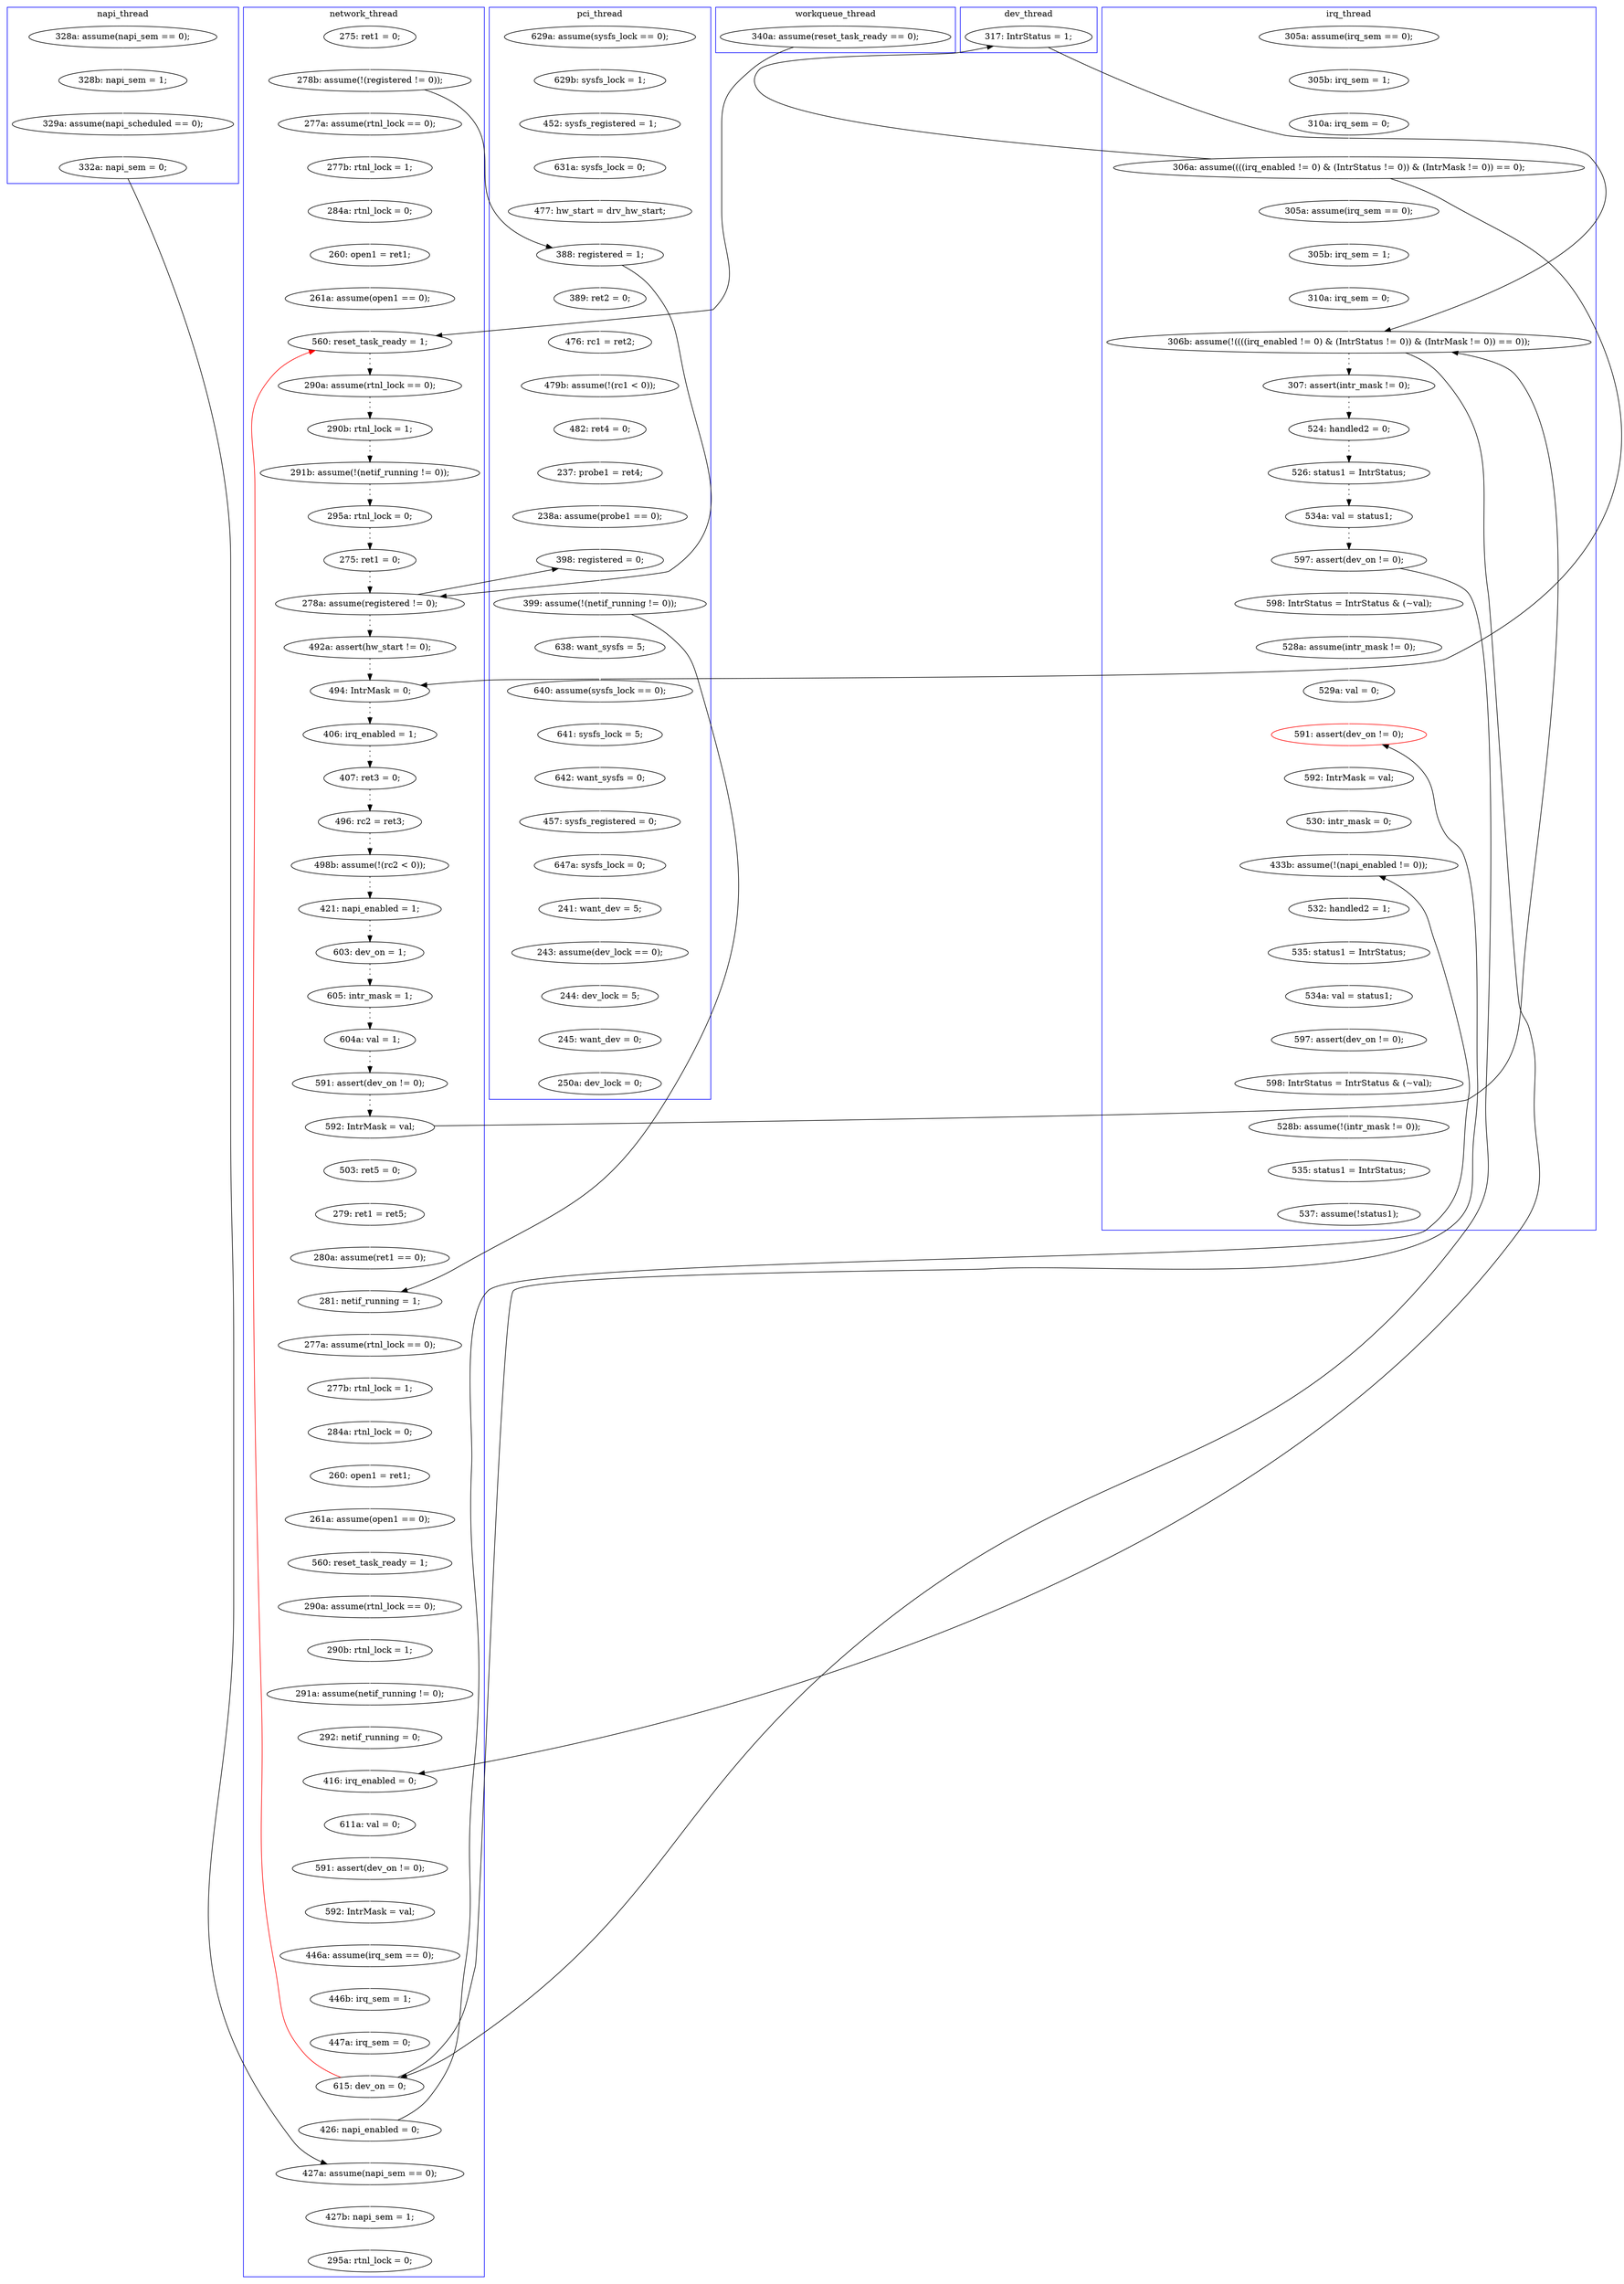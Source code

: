 digraph Counterexample {
	287 -> 293 [color = white, style = solid]
	99 -> 100 [color = white, style = solid]
	132 -> 133 [color = black, style = dotted]
	44 -> 73 [color = black, style = solid, constraint = false]
	191 -> 196 [color = white, style = solid]
	155 -> 157 [color = white, style = solid]
	213 -> 214 [color = white, style = solid]
	33 -> 99 [color = black, style = solid, constraint = false]
	68 -> 70 [color = white, style = solid]
	216 -> 217 [color = white, style = solid]
	127 -> 132 [color = black, style = dotted]
	44 -> 174 [color = white, style = solid]
	197 -> 198 [color = white, style = solid]
	80 -> 81 [color = white, style = solid]
	285 -> 287 [color = white, style = solid]
	73 -> 180 [color = black, style = solid, constraint = false]
	170 -> 171 [color = white, style = solid]
	98 -> 113 [color = black, style = dotted]
	160 -> 191 [color = white, style = solid]
	100 -> 104 [color = white, style = solid]
	133 -> 134 [color = black, style = dotted]
	220 -> 221 [color = white, style = solid]
	186 -> 187 [color = black, style = dotted]
	164 -> 191 [color = black, style = solid, constraint = false]
	278 -> 280 [color = white, style = solid]
	146 -> 148 [color = black, style = dotted]
	79 -> 80 [color = white, style = solid]
	259 -> 268 [color = white, style = solid]
	31 -> 33 [color = white, style = solid]
	245 -> 91 [color = red, style = solid, constraint = false]
	172 -> 192 [color = white, style = solid]
	221 -> 223 [color = white, style = solid]
	81 -> 84 [color = white, style = solid]
	180 -> 229 [color = black, style = solid, constraint = false]
	58 -> 61 [color = white, style = solid]
	44 -> 127 [color = black, style = solid, constraint = false]
	245 -> 249 [color = white, style = solid]
	169 -> 170 [color = white, style = solid]
	121 -> 126 [color = black, style = dotted]
	229 -> 233 [color = white, style = solid]
	119 -> 121 [color = black, style = dotted]
	198 -> 200 [color = white, style = solid]
	70 -> 99 [color = white, style = solid]
	203 -> 207 [color = white, style = solid]
	254 -> 255 [color = white, style = solid]
	113 -> 119 [color = black, style = dotted]
	107 -> 108 [color = white, style = solid]
	268 -> 271 [color = white, style = solid]
	249 -> 250 [color = white, style = solid]
	87 -> 91 [color = white, style = solid]
	281 -> 283 [color = white, style = solid]
	245 -> 259 [color = black, style = solid, constraint = false]
	57 -> 58 [color = white, style = solid]
	237 -> 241 [color = white, style = solid]
	199 -> 254 [color = white, style = solid]
	149 -> 180 [color = black, style = solid, constraint = false]
	181 -> 186 [color = black, style = dotted]
	39 -> 40 [color = white, style = solid]
	112 -> 163 [color = white, style = solid]
	174 -> 175 [color = white, style = solid]
	242 -> 243 [color = white, style = solid]
	163 -> 164 [color = white, style = solid]
	215 -> 216 [color = white, style = solid]
	108 -> 109 [color = white, style = solid]
	137 -> 140 [color = black, style = dotted]
	66 -> 68 [color = white, style = solid]
	33 -> 79 [color = white, style = solid]
	235 -> 237 [color = white, style = solid]
	40 -> 41 [color = white, style = solid]
	126 -> 127 [color = black, style = dotted]
	61 -> 101 [color = white, style = solid]
	293 -> 295 [color = white, style = solid]
	175 -> 176 [color = white, style = solid]
	96 -> 98 [color = black, style = dotted]
	77 -> 91 [color = black, style = solid, constraint = false]
	95 -> 96 [color = black, style = dotted]
	121 -> 163 [color = black, style = solid, constraint = false]
	62 -> 63 [color = white, style = solid]
	249 -> 278 [color = black, style = solid, constraint = false]
	41 -> 44 [color = white, style = solid]
	255 -> 259 [color = white, style = solid]
	233 -> 235 [color = white, style = solid]
	280 -> 281 [color = white, style = solid]
	271 -> 278 [color = white, style = solid]
	194 -> 213 [color = white, style = solid]
	109 -> 112 [color = white, style = solid]
	192 -> 194 [color = white, style = solid]
	180 -> 181 [color = black, style = dotted]
	250 -> 251 [color = white, style = solid]
	149 -> 155 [color = white, style = solid]
	223 -> 224 [color = white, style = solid]
	251 -> 258 [color = white, style = solid]
	224 -> 229 [color = white, style = solid]
	189 -> 195 [color = black, style = dotted]
	144 -> 145 [color = black, style = dotted]
	243 -> 245 [color = white, style = solid]
	134 -> 137 [color = black, style = dotted]
	101 -> 250 [color = black, style = solid, constraint = false]
	84 -> 87 [color = white, style = solid]
	99 -> 121 [color = black, style = solid, constraint = false]
	283 -> 285 [color = white, style = solid]
	196 -> 197 [color = white, style = solid]
	171 -> 172 [color = white, style = solid]
	157 -> 160 [color = white, style = solid]
	140 -> 144 [color = black, style = dotted]
	104 -> 107 [color = white, style = solid]
	207 -> 220 [color = white, style = solid]
	241 -> 242 [color = white, style = solid]
	195 -> 245 [color = black, style = solid, constraint = false]
	164 -> 169 [color = white, style = solid]
	91 -> 95 [color = black, style = dotted]
	176 -> 180 [color = white, style = solid]
	200 -> 203 [color = white, style = solid]
	214 -> 215 [color = white, style = solid]
	295 -> 296 [color = white, style = solid]
	195 -> 199 [color = white, style = solid]
	63 -> 66 [color = white, style = solid]
	148 -> 149 [color = black, style = dotted]
	187 -> 189 [color = black, style = dotted]
	145 -> 146 [color = black, style = dotted]
	subgraph cluster5 {
		label = workqueue_thread
		color = blue
		77  [label = "340a: assume(reset_task_ready == 0);"]
	}
	subgraph cluster7 {
		label = dev_thread
		color = blue
		73  [label = "317: IntrStatus = 1;"]
	}
	subgraph cluster4 {
		label = napi_thread
		color = blue
		101  [label = "332a: napi_sem = 0;"]
		57  [label = "328a: assume(napi_sem == 0);"]
		58  [label = "328b: napi_sem = 1;"]
		61  [label = "329a: assume(napi_scheduled == 0);"]
	}
	subgraph cluster3 {
		label = irq_thread
		color = blue
		255  [label = "529a: val = 0;"]
		175  [label = "305b: irq_sem = 1;"]
		199  [label = "598: IntrStatus = IntrStatus & (~val);"]
		187  [label = "526: status1 = IntrStatus;"]
		176  [label = "310a: irq_sem = 0;"]
		295  [label = "535: status1 = IntrStatus;"]
		41  [label = "310a: irq_sem = 0;"]
		281  [label = "535: status1 = IntrStatus;"]
		40  [label = "305b: irq_sem = 1;"]
		186  [label = "524: handled2 = 0;"]
		271  [label = "530: intr_mask = 0;"]
		254  [label = "528a: assume(intr_mask != 0);"]
		44  [label = "306a: assume((((irq_enabled != 0) & (IntrStatus != 0)) & (IntrMask != 0)) == 0);"]
		174  [label = "305a: assume(irq_sem == 0);"]
		285  [label = "597: assert(dev_on != 0);"]
		189  [label = "534a: val = status1;"]
		259  [label = "591: assert(dev_on != 0);", color = red]
		293  [label = "528b: assume(!(intr_mask != 0));"]
		278  [label = "433b: assume(!(napi_enabled != 0));"]
		280  [label = "532: handled2 = 1;"]
		283  [label = "534a: val = status1;"]
		195  [label = "597: assert(dev_on != 0);"]
		296  [label = "537: assume(!status1);"]
		268  [label = "592: IntrMask = val;"]
		287  [label = "598: IntrStatus = IntrStatus & (~val);"]
		39  [label = "305a: assume(irq_sem == 0);"]
		181  [label = "307: assert(intr_mask != 0);"]
		180  [label = "306b: assume(!((((irq_enabled != 0) & (IntrStatus != 0)) & (IntrMask != 0)) == 0));"]
	}
	subgraph cluster2 {
		label = network_thread
		color = blue
		197  [label = "277b: rtnl_lock = 1;"]
		200  [label = "260: open1 = ret1;"]
		148  [label = "591: assert(dev_on != 0);"]
		91  [label = "560: reset_task_ready = 1;"]
		207  [label = "560: reset_task_ready = 1;"]
		140  [label = "421: napi_enabled = 1;"]
		119  [label = "275: ret1 = 0;"]
		243  [label = "447a: irq_sem = 0;"]
		144  [label = "603: dev_on = 1;"]
		81  [label = "284a: rtnl_lock = 0;"]
		221  [label = "290b: rtnl_lock = 1;"]
		237  [label = "592: IntrMask = val;"]
		198  [label = "284a: rtnl_lock = 0;"]
		137  [label = "498b: assume(!(rc2 < 0));"]
		160  [label = "280a: assume(ret1 == 0);"]
		241  [label = "446a: assume(irq_sem == 0);"]
		98  [label = "291b: assume(!(netif_running != 0));"]
		203  [label = "261a: assume(open1 == 0);"]
		126  [label = "492a: assert(hw_start != 0);"]
		250  [label = "427a: assume(napi_sem == 0);"]
		145  [label = "605: intr_mask = 1;"]
		146  [label = "604a: val = 1;"]
		258  [label = "295a: rtnl_lock = 0;"]
		95  [label = "290a: assume(rtnl_lock == 0);"]
		31  [label = "275: ret1 = 0;"]
		149  [label = "592: IntrMask = val;"]
		121  [label = "278a: assume(registered != 0);"]
		79  [label = "277a: assume(rtnl_lock == 0);"]
		96  [label = "290b: rtnl_lock = 1;"]
		87  [label = "261a: assume(open1 == 0);"]
		235  [label = "591: assert(dev_on != 0);"]
		157  [label = "279: ret1 = ret5;"]
		196  [label = "277a: assume(rtnl_lock == 0);"]
		229  [label = "416: irq_enabled = 0;"]
		127  [label = "494: IntrMask = 0;"]
		134  [label = "496: rc2 = ret3;"]
		113  [label = "295a: rtnl_lock = 0;"]
		233  [label = "611a: val = 0;"]
		84  [label = "260: open1 = ret1;"]
		223  [label = "291a: assume(netif_running != 0);"]
		33  [label = "278b: assume(!(registered != 0));"]
		245  [label = "615: dev_on = 0;"]
		220  [label = "290a: assume(rtnl_lock == 0);"]
		155  [label = "503: ret5 = 0;"]
		251  [label = "427b: napi_sem = 1;"]
		242  [label = "446b: irq_sem = 1;"]
		132  [label = "406: irq_enabled = 1;"]
		133  [label = "407: ret3 = 0;"]
		191  [label = "281: netif_running = 1;"]
		249  [label = "426: napi_enabled = 0;"]
		224  [label = "292: netif_running = 0;"]
		80  [label = "277b: rtnl_lock = 1;"]
	}
	subgraph cluster1 {
		label = pci_thread
		color = blue
		62  [label = "629a: assume(sysfs_lock == 0);"]
		172  [label = "642: want_sysfs = 0;"]
		213  [label = "241: want_dev = 5;"]
		214  [label = "243: assume(dev_lock == 0);"]
		63  [label = "629b: sysfs_lock = 1;"]
		109  [label = "237: probe1 = ret4;"]
		107  [label = "479b: assume(!(rc1 < 0));"]
		194  [label = "647a: sysfs_lock = 0;"]
		99  [label = "388: registered = 1;"]
		66  [label = "452: sysfs_registered = 1;"]
		170  [label = "640: assume(sysfs_lock == 0);"]
		192  [label = "457: sysfs_registered = 0;"]
		108  [label = "482: ret4 = 0;"]
		104  [label = "476: rc1 = ret2;"]
		163  [label = "398: registered = 0;"]
		68  [label = "631a: sysfs_lock = 0;"]
		215  [label = "244: dev_lock = 5;"]
		100  [label = "389: ret2 = 0;"]
		70  [label = "477: hw_start = drv_hw_start;"]
		169  [label = "638: want_sysfs = 5;"]
		217  [label = "250a: dev_lock = 0;"]
		216  [label = "245: want_dev = 0;"]
		112  [label = "238a: assume(probe1 == 0);"]
		164  [label = "399: assume(!(netif_running != 0));"]
		171  [label = "641: sysfs_lock = 5;"]
	}
}